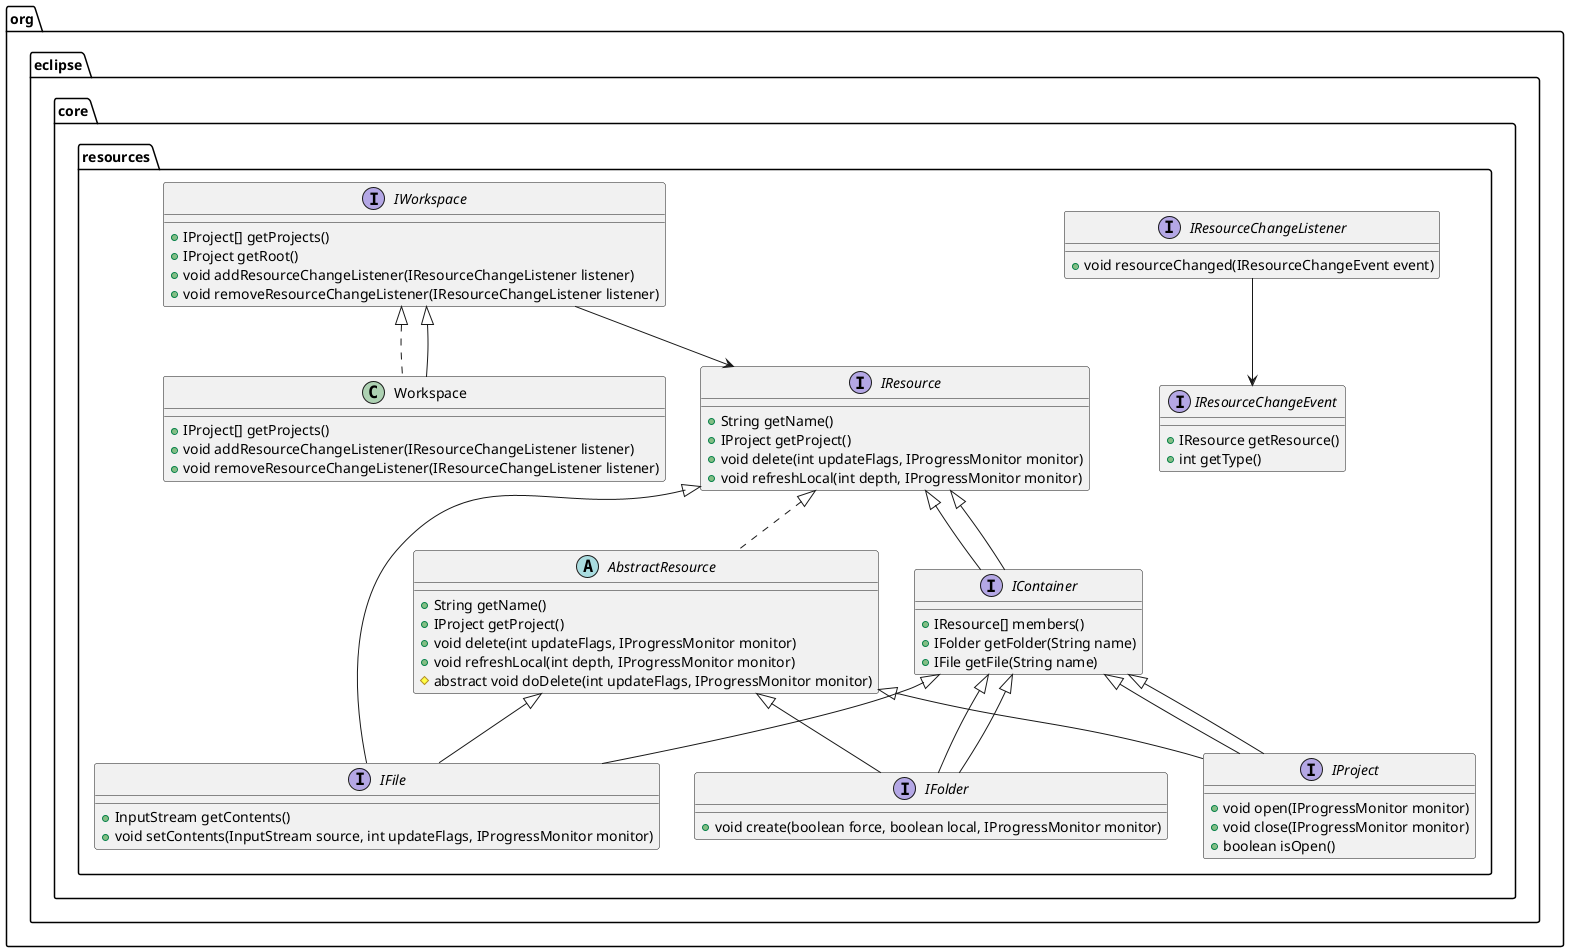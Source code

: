 @startuml
package "org.eclipse.core.resources" {

    ' Composite パターン
    interface IResource {
        + String getName()
        + IProject getProject()
        + void delete(int updateFlags, IProgressMonitor monitor)
        + void refreshLocal(int depth, IProgressMonitor monitor)
    }

    interface IContainer extends IResource {
        + IResource[] members()
        + IFolder getFolder(String name)
        + IFile getFile(String name)
    }

    interface IFile extends IResource {
        + InputStream getContents()
        + void setContents(InputStream source, int updateFlags, IProgressMonitor monitor)
    }

    interface IFolder extends IContainer {
        + void create(boolean force, boolean local, IProgressMonitor monitor)
    }

    interface IProject extends IContainer {
        + void open(IProgressMonitor monitor)
        + void close(IProgressMonitor monitor)
        + boolean isOpen()
    }

    ' Observer パターン
    interface IResourceChangeListener {
        + void resourceChanged(IResourceChangeEvent event)
    }

    interface IResourceChangeEvent {
        + IResource getResource()
        + int getType()
    }

    class Workspace implements IWorkspace {
        + IProject[] getProjects()
        + void addResourceChangeListener(IResourceChangeListener listener)
        + void removeResourceChangeListener(IResourceChangeListener listener)
    }

    ' Facade パターン
    interface IWorkspace {
        + IProject[] getProjects()
        + IProject getRoot()
        + void addResourceChangeListener(IResourceChangeListener listener)
        + void removeResourceChangeListener(IResourceChangeListener listener)
    }

    ' Template Method パターン
    abstract class AbstractResource implements IResource {
        + String getName()
        + IProject getProject()
        + void delete(int updateFlags, IProgressMonitor monitor)
        + void refreshLocal(int depth, IProgressMonitor monitor)
        # abstract void doDelete(int updateFlags, IProgressMonitor monitor)
    }

    AbstractResource <|-- IFile
    AbstractResource <|-- IFolder
    AbstractResource <|-- IProject

    ' 関係の定義
    IWorkspace <|-- Workspace
    IResource <|-- IContainer
    IContainer <|-- IFolder
    IContainer <|-- IProject
    IContainer <|-- IFile
    IResourceChangeListener --> IResourceChangeEvent
    IWorkspace --> IResource
}
@enduml